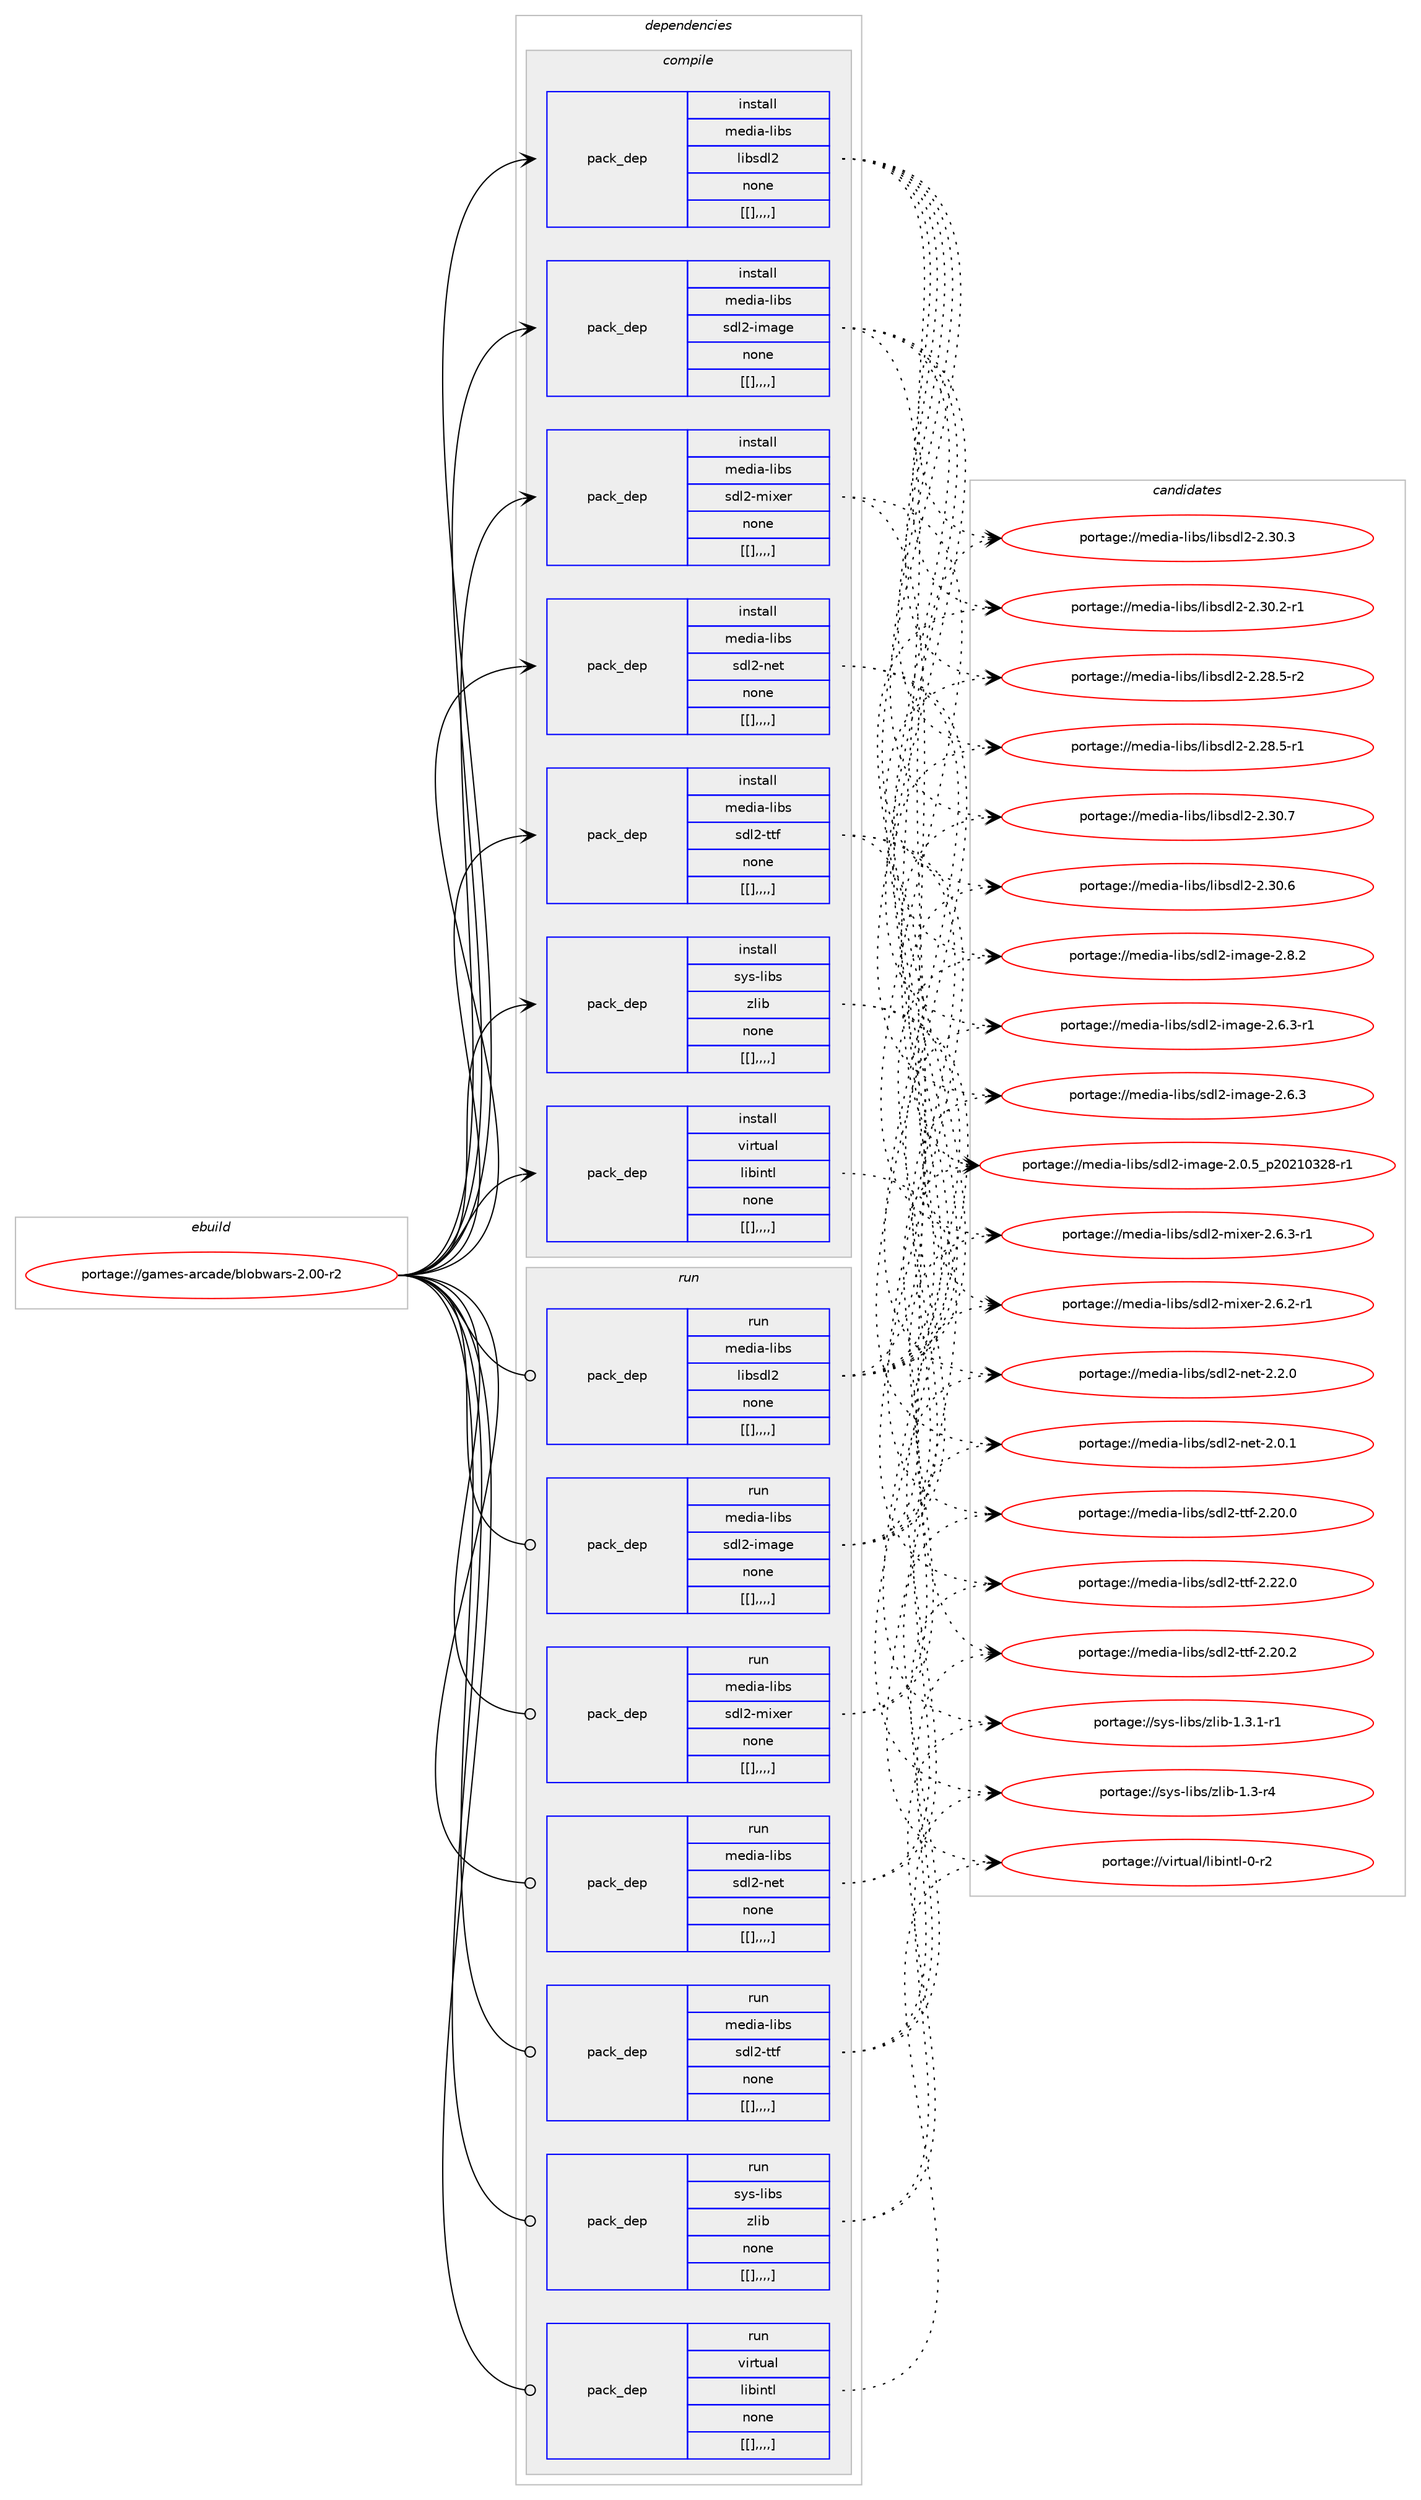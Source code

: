 digraph prolog {

# *************
# Graph options
# *************

newrank=true;
concentrate=true;
compound=true;
graph [rankdir=LR,fontname=Helvetica,fontsize=10,ranksep=1.5];#, ranksep=2.5, nodesep=0.2];
edge  [arrowhead=vee];
node  [fontname=Helvetica,fontsize=10];

# **********
# The ebuild
# **********

subgraph cluster_leftcol {
color=gray;
label=<<i>ebuild</i>>;
id [label="portage://games-arcade/blobwars-2.00-r2", color=red, width=4, href="../games-arcade/blobwars-2.00-r2.svg"];
}

# ****************
# The dependencies
# ****************

subgraph cluster_midcol {
color=gray;
label=<<i>dependencies</i>>;
subgraph cluster_compile {
fillcolor="#eeeeee";
style=filled;
label=<<i>compile</i>>;
subgraph pack162233 {
dependency228410 [label=<<TABLE BORDER="0" CELLBORDER="1" CELLSPACING="0" CELLPADDING="4" WIDTH="220"><TR><TD ROWSPAN="6" CELLPADDING="30">pack_dep</TD></TR><TR><TD WIDTH="110">install</TD></TR><TR><TD>media-libs</TD></TR><TR><TD>libsdl2</TD></TR><TR><TD>none</TD></TR><TR><TD>[[],,,,]</TD></TR></TABLE>>, shape=none, color=blue];
}
id:e -> dependency228410:w [weight=20,style="solid",arrowhead="vee"];
subgraph pack162234 {
dependency228411 [label=<<TABLE BORDER="0" CELLBORDER="1" CELLSPACING="0" CELLPADDING="4" WIDTH="220"><TR><TD ROWSPAN="6" CELLPADDING="30">pack_dep</TD></TR><TR><TD WIDTH="110">install</TD></TR><TR><TD>media-libs</TD></TR><TR><TD>sdl2-image</TD></TR><TR><TD>none</TD></TR><TR><TD>[[],,,,]</TD></TR></TABLE>>, shape=none, color=blue];
}
id:e -> dependency228411:w [weight=20,style="solid",arrowhead="vee"];
subgraph pack162235 {
dependency228412 [label=<<TABLE BORDER="0" CELLBORDER="1" CELLSPACING="0" CELLPADDING="4" WIDTH="220"><TR><TD ROWSPAN="6" CELLPADDING="30">pack_dep</TD></TR><TR><TD WIDTH="110">install</TD></TR><TR><TD>media-libs</TD></TR><TR><TD>sdl2-mixer</TD></TR><TR><TD>none</TD></TR><TR><TD>[[],,,,]</TD></TR></TABLE>>, shape=none, color=blue];
}
id:e -> dependency228412:w [weight=20,style="solid",arrowhead="vee"];
subgraph pack162236 {
dependency228413 [label=<<TABLE BORDER="0" CELLBORDER="1" CELLSPACING="0" CELLPADDING="4" WIDTH="220"><TR><TD ROWSPAN="6" CELLPADDING="30">pack_dep</TD></TR><TR><TD WIDTH="110">install</TD></TR><TR><TD>media-libs</TD></TR><TR><TD>sdl2-net</TD></TR><TR><TD>none</TD></TR><TR><TD>[[],,,,]</TD></TR></TABLE>>, shape=none, color=blue];
}
id:e -> dependency228413:w [weight=20,style="solid",arrowhead="vee"];
subgraph pack162237 {
dependency228414 [label=<<TABLE BORDER="0" CELLBORDER="1" CELLSPACING="0" CELLPADDING="4" WIDTH="220"><TR><TD ROWSPAN="6" CELLPADDING="30">pack_dep</TD></TR><TR><TD WIDTH="110">install</TD></TR><TR><TD>media-libs</TD></TR><TR><TD>sdl2-ttf</TD></TR><TR><TD>none</TD></TR><TR><TD>[[],,,,]</TD></TR></TABLE>>, shape=none, color=blue];
}
id:e -> dependency228414:w [weight=20,style="solid",arrowhead="vee"];
subgraph pack162238 {
dependency228415 [label=<<TABLE BORDER="0" CELLBORDER="1" CELLSPACING="0" CELLPADDING="4" WIDTH="220"><TR><TD ROWSPAN="6" CELLPADDING="30">pack_dep</TD></TR><TR><TD WIDTH="110">install</TD></TR><TR><TD>sys-libs</TD></TR><TR><TD>zlib</TD></TR><TR><TD>none</TD></TR><TR><TD>[[],,,,]</TD></TR></TABLE>>, shape=none, color=blue];
}
id:e -> dependency228415:w [weight=20,style="solid",arrowhead="vee"];
subgraph pack162239 {
dependency228416 [label=<<TABLE BORDER="0" CELLBORDER="1" CELLSPACING="0" CELLPADDING="4" WIDTH="220"><TR><TD ROWSPAN="6" CELLPADDING="30">pack_dep</TD></TR><TR><TD WIDTH="110">install</TD></TR><TR><TD>virtual</TD></TR><TR><TD>libintl</TD></TR><TR><TD>none</TD></TR><TR><TD>[[],,,,]</TD></TR></TABLE>>, shape=none, color=blue];
}
id:e -> dependency228416:w [weight=20,style="solid",arrowhead="vee"];
}
subgraph cluster_compileandrun {
fillcolor="#eeeeee";
style=filled;
label=<<i>compile and run</i>>;
}
subgraph cluster_run {
fillcolor="#eeeeee";
style=filled;
label=<<i>run</i>>;
subgraph pack162240 {
dependency228417 [label=<<TABLE BORDER="0" CELLBORDER="1" CELLSPACING="0" CELLPADDING="4" WIDTH="220"><TR><TD ROWSPAN="6" CELLPADDING="30">pack_dep</TD></TR><TR><TD WIDTH="110">run</TD></TR><TR><TD>media-libs</TD></TR><TR><TD>libsdl2</TD></TR><TR><TD>none</TD></TR><TR><TD>[[],,,,]</TD></TR></TABLE>>, shape=none, color=blue];
}
id:e -> dependency228417:w [weight=20,style="solid",arrowhead="odot"];
subgraph pack162241 {
dependency228418 [label=<<TABLE BORDER="0" CELLBORDER="1" CELLSPACING="0" CELLPADDING="4" WIDTH="220"><TR><TD ROWSPAN="6" CELLPADDING="30">pack_dep</TD></TR><TR><TD WIDTH="110">run</TD></TR><TR><TD>media-libs</TD></TR><TR><TD>sdl2-image</TD></TR><TR><TD>none</TD></TR><TR><TD>[[],,,,]</TD></TR></TABLE>>, shape=none, color=blue];
}
id:e -> dependency228418:w [weight=20,style="solid",arrowhead="odot"];
subgraph pack162242 {
dependency228419 [label=<<TABLE BORDER="0" CELLBORDER="1" CELLSPACING="0" CELLPADDING="4" WIDTH="220"><TR><TD ROWSPAN="6" CELLPADDING="30">pack_dep</TD></TR><TR><TD WIDTH="110">run</TD></TR><TR><TD>media-libs</TD></TR><TR><TD>sdl2-mixer</TD></TR><TR><TD>none</TD></TR><TR><TD>[[],,,,]</TD></TR></TABLE>>, shape=none, color=blue];
}
id:e -> dependency228419:w [weight=20,style="solid",arrowhead="odot"];
subgraph pack162243 {
dependency228420 [label=<<TABLE BORDER="0" CELLBORDER="1" CELLSPACING="0" CELLPADDING="4" WIDTH="220"><TR><TD ROWSPAN="6" CELLPADDING="30">pack_dep</TD></TR><TR><TD WIDTH="110">run</TD></TR><TR><TD>media-libs</TD></TR><TR><TD>sdl2-net</TD></TR><TR><TD>none</TD></TR><TR><TD>[[],,,,]</TD></TR></TABLE>>, shape=none, color=blue];
}
id:e -> dependency228420:w [weight=20,style="solid",arrowhead="odot"];
subgraph pack162244 {
dependency228421 [label=<<TABLE BORDER="0" CELLBORDER="1" CELLSPACING="0" CELLPADDING="4" WIDTH="220"><TR><TD ROWSPAN="6" CELLPADDING="30">pack_dep</TD></TR><TR><TD WIDTH="110">run</TD></TR><TR><TD>media-libs</TD></TR><TR><TD>sdl2-ttf</TD></TR><TR><TD>none</TD></TR><TR><TD>[[],,,,]</TD></TR></TABLE>>, shape=none, color=blue];
}
id:e -> dependency228421:w [weight=20,style="solid",arrowhead="odot"];
subgraph pack162245 {
dependency228422 [label=<<TABLE BORDER="0" CELLBORDER="1" CELLSPACING="0" CELLPADDING="4" WIDTH="220"><TR><TD ROWSPAN="6" CELLPADDING="30">pack_dep</TD></TR><TR><TD WIDTH="110">run</TD></TR><TR><TD>sys-libs</TD></TR><TR><TD>zlib</TD></TR><TR><TD>none</TD></TR><TR><TD>[[],,,,]</TD></TR></TABLE>>, shape=none, color=blue];
}
id:e -> dependency228422:w [weight=20,style="solid",arrowhead="odot"];
subgraph pack162246 {
dependency228423 [label=<<TABLE BORDER="0" CELLBORDER="1" CELLSPACING="0" CELLPADDING="4" WIDTH="220"><TR><TD ROWSPAN="6" CELLPADDING="30">pack_dep</TD></TR><TR><TD WIDTH="110">run</TD></TR><TR><TD>virtual</TD></TR><TR><TD>libintl</TD></TR><TR><TD>none</TD></TR><TR><TD>[[],,,,]</TD></TR></TABLE>>, shape=none, color=blue];
}
id:e -> dependency228423:w [weight=20,style="solid",arrowhead="odot"];
}
}

# **************
# The candidates
# **************

subgraph cluster_choices {
rank=same;
color=gray;
label=<<i>candidates</i>>;

subgraph choice162233 {
color=black;
nodesep=1;
choice10910110010597451081059811547108105981151001085045504651484655 [label="portage://media-libs/libsdl2-2.30.7", color=red, width=4,href="../media-libs/libsdl2-2.30.7.svg"];
choice10910110010597451081059811547108105981151001085045504651484654 [label="portage://media-libs/libsdl2-2.30.6", color=red, width=4,href="../media-libs/libsdl2-2.30.6.svg"];
choice10910110010597451081059811547108105981151001085045504651484651 [label="portage://media-libs/libsdl2-2.30.3", color=red, width=4,href="../media-libs/libsdl2-2.30.3.svg"];
choice109101100105974510810598115471081059811510010850455046514846504511449 [label="portage://media-libs/libsdl2-2.30.2-r1", color=red, width=4,href="../media-libs/libsdl2-2.30.2-r1.svg"];
choice109101100105974510810598115471081059811510010850455046505646534511450 [label="portage://media-libs/libsdl2-2.28.5-r2", color=red, width=4,href="../media-libs/libsdl2-2.28.5-r2.svg"];
choice109101100105974510810598115471081059811510010850455046505646534511449 [label="portage://media-libs/libsdl2-2.28.5-r1", color=red, width=4,href="../media-libs/libsdl2-2.28.5-r1.svg"];
dependency228410:e -> choice10910110010597451081059811547108105981151001085045504651484655:w [style=dotted,weight="100"];
dependency228410:e -> choice10910110010597451081059811547108105981151001085045504651484654:w [style=dotted,weight="100"];
dependency228410:e -> choice10910110010597451081059811547108105981151001085045504651484651:w [style=dotted,weight="100"];
dependency228410:e -> choice109101100105974510810598115471081059811510010850455046514846504511449:w [style=dotted,weight="100"];
dependency228410:e -> choice109101100105974510810598115471081059811510010850455046505646534511450:w [style=dotted,weight="100"];
dependency228410:e -> choice109101100105974510810598115471081059811510010850455046505646534511449:w [style=dotted,weight="100"];
}
subgraph choice162234 {
color=black;
nodesep=1;
choice10910110010597451081059811547115100108504510510997103101455046564650 [label="portage://media-libs/sdl2-image-2.8.2", color=red, width=4,href="../media-libs/sdl2-image-2.8.2.svg"];
choice109101100105974510810598115471151001085045105109971031014550465446514511449 [label="portage://media-libs/sdl2-image-2.6.3-r1", color=red, width=4,href="../media-libs/sdl2-image-2.6.3-r1.svg"];
choice10910110010597451081059811547115100108504510510997103101455046544651 [label="portage://media-libs/sdl2-image-2.6.3", color=red, width=4,href="../media-libs/sdl2-image-2.6.3.svg"];
choice109101100105974510810598115471151001085045105109971031014550464846539511250485049485150564511449 [label="portage://media-libs/sdl2-image-2.0.5_p20210328-r1", color=red, width=4,href="../media-libs/sdl2-image-2.0.5_p20210328-r1.svg"];
dependency228411:e -> choice10910110010597451081059811547115100108504510510997103101455046564650:w [style=dotted,weight="100"];
dependency228411:e -> choice109101100105974510810598115471151001085045105109971031014550465446514511449:w [style=dotted,weight="100"];
dependency228411:e -> choice10910110010597451081059811547115100108504510510997103101455046544651:w [style=dotted,weight="100"];
dependency228411:e -> choice109101100105974510810598115471151001085045105109971031014550464846539511250485049485150564511449:w [style=dotted,weight="100"];
}
subgraph choice162235 {
color=black;
nodesep=1;
choice1091011001059745108105981154711510010850451091051201011144550465446514511449 [label="portage://media-libs/sdl2-mixer-2.6.3-r1", color=red, width=4,href="../media-libs/sdl2-mixer-2.6.3-r1.svg"];
choice1091011001059745108105981154711510010850451091051201011144550465446504511449 [label="portage://media-libs/sdl2-mixer-2.6.2-r1", color=red, width=4,href="../media-libs/sdl2-mixer-2.6.2-r1.svg"];
dependency228412:e -> choice1091011001059745108105981154711510010850451091051201011144550465446514511449:w [style=dotted,weight="100"];
dependency228412:e -> choice1091011001059745108105981154711510010850451091051201011144550465446504511449:w [style=dotted,weight="100"];
}
subgraph choice162236 {
color=black;
nodesep=1;
choice109101100105974510810598115471151001085045110101116455046504648 [label="portage://media-libs/sdl2-net-2.2.0", color=red, width=4,href="../media-libs/sdl2-net-2.2.0.svg"];
choice109101100105974510810598115471151001085045110101116455046484649 [label="portage://media-libs/sdl2-net-2.0.1", color=red, width=4,href="../media-libs/sdl2-net-2.0.1.svg"];
dependency228413:e -> choice109101100105974510810598115471151001085045110101116455046504648:w [style=dotted,weight="100"];
dependency228413:e -> choice109101100105974510810598115471151001085045110101116455046484649:w [style=dotted,weight="100"];
}
subgraph choice162237 {
color=black;
nodesep=1;
choice10910110010597451081059811547115100108504511611610245504650504648 [label="portage://media-libs/sdl2-ttf-2.22.0", color=red, width=4,href="../media-libs/sdl2-ttf-2.22.0.svg"];
choice10910110010597451081059811547115100108504511611610245504650484650 [label="portage://media-libs/sdl2-ttf-2.20.2", color=red, width=4,href="../media-libs/sdl2-ttf-2.20.2.svg"];
choice10910110010597451081059811547115100108504511611610245504650484648 [label="portage://media-libs/sdl2-ttf-2.20.0", color=red, width=4,href="../media-libs/sdl2-ttf-2.20.0.svg"];
dependency228414:e -> choice10910110010597451081059811547115100108504511611610245504650504648:w [style=dotted,weight="100"];
dependency228414:e -> choice10910110010597451081059811547115100108504511611610245504650484650:w [style=dotted,weight="100"];
dependency228414:e -> choice10910110010597451081059811547115100108504511611610245504650484648:w [style=dotted,weight="100"];
}
subgraph choice162238 {
color=black;
nodesep=1;
choice115121115451081059811547122108105984549465146494511449 [label="portage://sys-libs/zlib-1.3.1-r1", color=red, width=4,href="../sys-libs/zlib-1.3.1-r1.svg"];
choice11512111545108105981154712210810598454946514511452 [label="portage://sys-libs/zlib-1.3-r4", color=red, width=4,href="../sys-libs/zlib-1.3-r4.svg"];
dependency228415:e -> choice115121115451081059811547122108105984549465146494511449:w [style=dotted,weight="100"];
dependency228415:e -> choice11512111545108105981154712210810598454946514511452:w [style=dotted,weight="100"];
}
subgraph choice162239 {
color=black;
nodesep=1;
choice11810511411611797108471081059810511011610845484511450 [label="portage://virtual/libintl-0-r2", color=red, width=4,href="../virtual/libintl-0-r2.svg"];
dependency228416:e -> choice11810511411611797108471081059810511011610845484511450:w [style=dotted,weight="100"];
}
subgraph choice162240 {
color=black;
nodesep=1;
choice10910110010597451081059811547108105981151001085045504651484655 [label="portage://media-libs/libsdl2-2.30.7", color=red, width=4,href="../media-libs/libsdl2-2.30.7.svg"];
choice10910110010597451081059811547108105981151001085045504651484654 [label="portage://media-libs/libsdl2-2.30.6", color=red, width=4,href="../media-libs/libsdl2-2.30.6.svg"];
choice10910110010597451081059811547108105981151001085045504651484651 [label="portage://media-libs/libsdl2-2.30.3", color=red, width=4,href="../media-libs/libsdl2-2.30.3.svg"];
choice109101100105974510810598115471081059811510010850455046514846504511449 [label="portage://media-libs/libsdl2-2.30.2-r1", color=red, width=4,href="../media-libs/libsdl2-2.30.2-r1.svg"];
choice109101100105974510810598115471081059811510010850455046505646534511450 [label="portage://media-libs/libsdl2-2.28.5-r2", color=red, width=4,href="../media-libs/libsdl2-2.28.5-r2.svg"];
choice109101100105974510810598115471081059811510010850455046505646534511449 [label="portage://media-libs/libsdl2-2.28.5-r1", color=red, width=4,href="../media-libs/libsdl2-2.28.5-r1.svg"];
dependency228417:e -> choice10910110010597451081059811547108105981151001085045504651484655:w [style=dotted,weight="100"];
dependency228417:e -> choice10910110010597451081059811547108105981151001085045504651484654:w [style=dotted,weight="100"];
dependency228417:e -> choice10910110010597451081059811547108105981151001085045504651484651:w [style=dotted,weight="100"];
dependency228417:e -> choice109101100105974510810598115471081059811510010850455046514846504511449:w [style=dotted,weight="100"];
dependency228417:e -> choice109101100105974510810598115471081059811510010850455046505646534511450:w [style=dotted,weight="100"];
dependency228417:e -> choice109101100105974510810598115471081059811510010850455046505646534511449:w [style=dotted,weight="100"];
}
subgraph choice162241 {
color=black;
nodesep=1;
choice10910110010597451081059811547115100108504510510997103101455046564650 [label="portage://media-libs/sdl2-image-2.8.2", color=red, width=4,href="../media-libs/sdl2-image-2.8.2.svg"];
choice109101100105974510810598115471151001085045105109971031014550465446514511449 [label="portage://media-libs/sdl2-image-2.6.3-r1", color=red, width=4,href="../media-libs/sdl2-image-2.6.3-r1.svg"];
choice10910110010597451081059811547115100108504510510997103101455046544651 [label="portage://media-libs/sdl2-image-2.6.3", color=red, width=4,href="../media-libs/sdl2-image-2.6.3.svg"];
choice109101100105974510810598115471151001085045105109971031014550464846539511250485049485150564511449 [label="portage://media-libs/sdl2-image-2.0.5_p20210328-r1", color=red, width=4,href="../media-libs/sdl2-image-2.0.5_p20210328-r1.svg"];
dependency228418:e -> choice10910110010597451081059811547115100108504510510997103101455046564650:w [style=dotted,weight="100"];
dependency228418:e -> choice109101100105974510810598115471151001085045105109971031014550465446514511449:w [style=dotted,weight="100"];
dependency228418:e -> choice10910110010597451081059811547115100108504510510997103101455046544651:w [style=dotted,weight="100"];
dependency228418:e -> choice109101100105974510810598115471151001085045105109971031014550464846539511250485049485150564511449:w [style=dotted,weight="100"];
}
subgraph choice162242 {
color=black;
nodesep=1;
choice1091011001059745108105981154711510010850451091051201011144550465446514511449 [label="portage://media-libs/sdl2-mixer-2.6.3-r1", color=red, width=4,href="../media-libs/sdl2-mixer-2.6.3-r1.svg"];
choice1091011001059745108105981154711510010850451091051201011144550465446504511449 [label="portage://media-libs/sdl2-mixer-2.6.2-r1", color=red, width=4,href="../media-libs/sdl2-mixer-2.6.2-r1.svg"];
dependency228419:e -> choice1091011001059745108105981154711510010850451091051201011144550465446514511449:w [style=dotted,weight="100"];
dependency228419:e -> choice1091011001059745108105981154711510010850451091051201011144550465446504511449:w [style=dotted,weight="100"];
}
subgraph choice162243 {
color=black;
nodesep=1;
choice109101100105974510810598115471151001085045110101116455046504648 [label="portage://media-libs/sdl2-net-2.2.0", color=red, width=4,href="../media-libs/sdl2-net-2.2.0.svg"];
choice109101100105974510810598115471151001085045110101116455046484649 [label="portage://media-libs/sdl2-net-2.0.1", color=red, width=4,href="../media-libs/sdl2-net-2.0.1.svg"];
dependency228420:e -> choice109101100105974510810598115471151001085045110101116455046504648:w [style=dotted,weight="100"];
dependency228420:e -> choice109101100105974510810598115471151001085045110101116455046484649:w [style=dotted,weight="100"];
}
subgraph choice162244 {
color=black;
nodesep=1;
choice10910110010597451081059811547115100108504511611610245504650504648 [label="portage://media-libs/sdl2-ttf-2.22.0", color=red, width=4,href="../media-libs/sdl2-ttf-2.22.0.svg"];
choice10910110010597451081059811547115100108504511611610245504650484650 [label="portage://media-libs/sdl2-ttf-2.20.2", color=red, width=4,href="../media-libs/sdl2-ttf-2.20.2.svg"];
choice10910110010597451081059811547115100108504511611610245504650484648 [label="portage://media-libs/sdl2-ttf-2.20.0", color=red, width=4,href="../media-libs/sdl2-ttf-2.20.0.svg"];
dependency228421:e -> choice10910110010597451081059811547115100108504511611610245504650504648:w [style=dotted,weight="100"];
dependency228421:e -> choice10910110010597451081059811547115100108504511611610245504650484650:w [style=dotted,weight="100"];
dependency228421:e -> choice10910110010597451081059811547115100108504511611610245504650484648:w [style=dotted,weight="100"];
}
subgraph choice162245 {
color=black;
nodesep=1;
choice115121115451081059811547122108105984549465146494511449 [label="portage://sys-libs/zlib-1.3.1-r1", color=red, width=4,href="../sys-libs/zlib-1.3.1-r1.svg"];
choice11512111545108105981154712210810598454946514511452 [label="portage://sys-libs/zlib-1.3-r4", color=red, width=4,href="../sys-libs/zlib-1.3-r4.svg"];
dependency228422:e -> choice115121115451081059811547122108105984549465146494511449:w [style=dotted,weight="100"];
dependency228422:e -> choice11512111545108105981154712210810598454946514511452:w [style=dotted,weight="100"];
}
subgraph choice162246 {
color=black;
nodesep=1;
choice11810511411611797108471081059810511011610845484511450 [label="portage://virtual/libintl-0-r2", color=red, width=4,href="../virtual/libintl-0-r2.svg"];
dependency228423:e -> choice11810511411611797108471081059810511011610845484511450:w [style=dotted,weight="100"];
}
}

}
